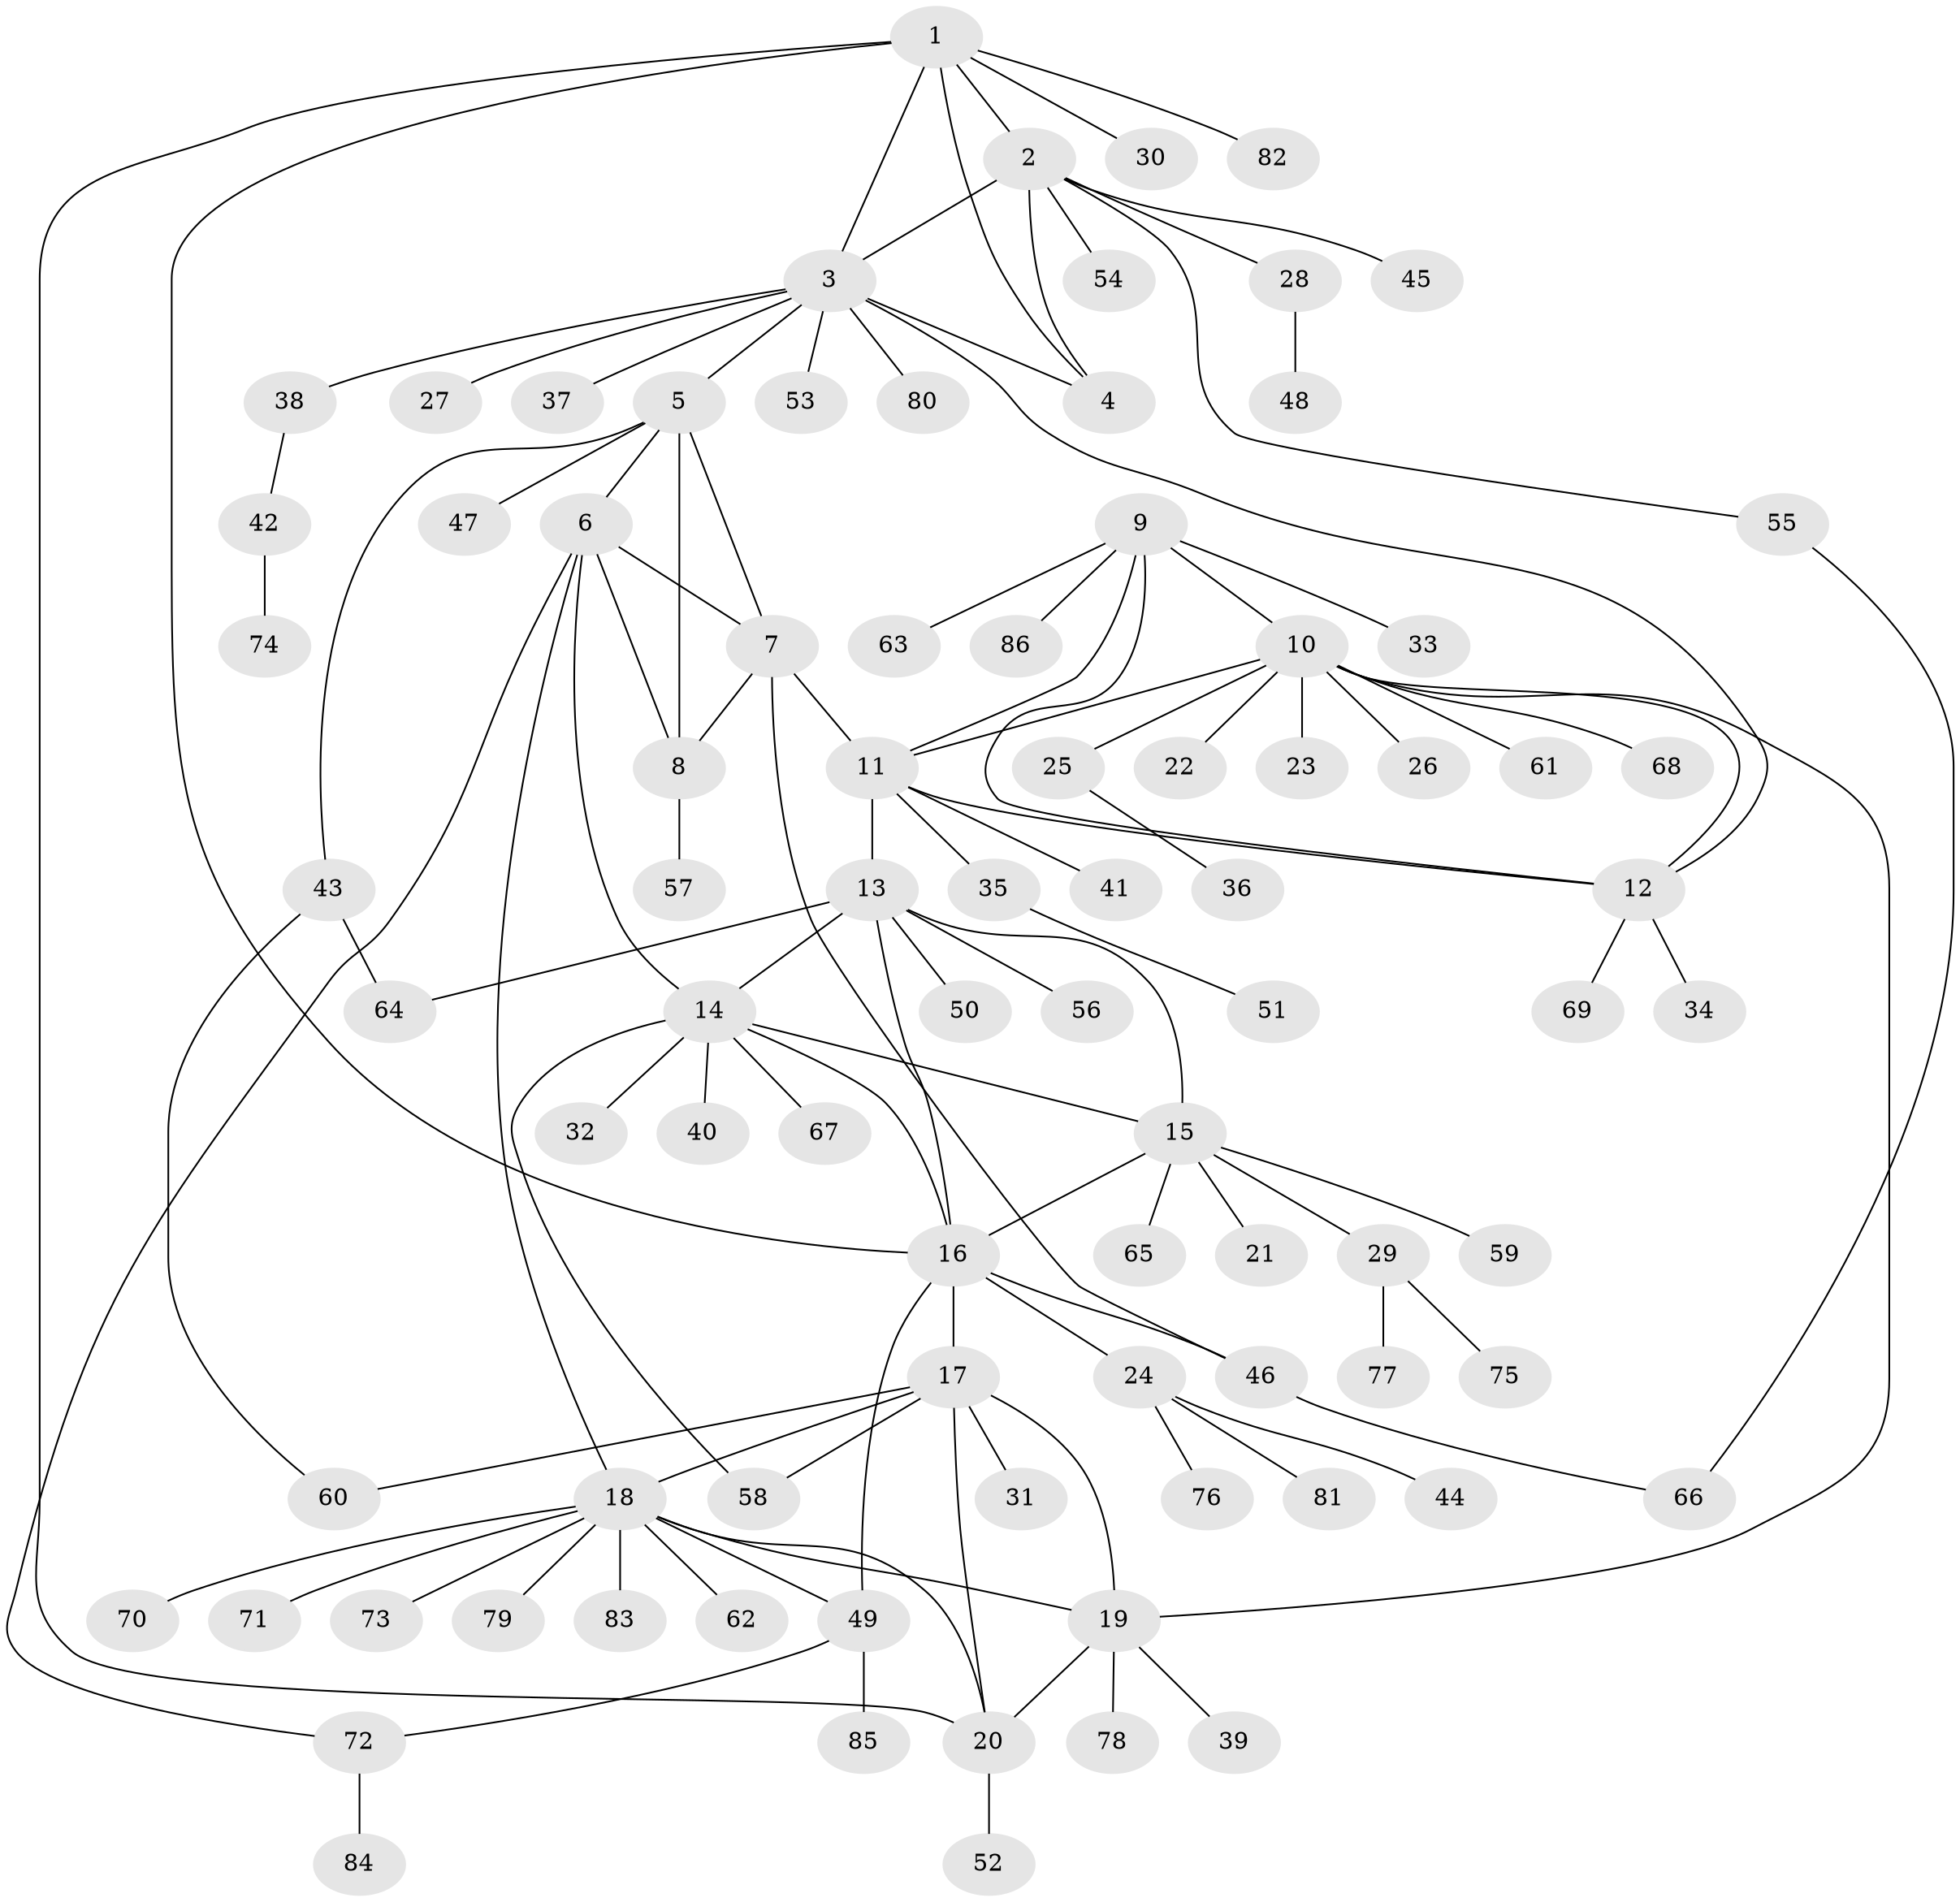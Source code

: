 // coarse degree distribution, {5: 0.19230769230769232, 4: 0.19230769230769232, 6: 0.11538461538461539, 3: 0.15384615384615385, 8: 0.038461538461538464, 1: 0.2692307692307692, 2: 0.038461538461538464}
// Generated by graph-tools (version 1.1) at 2025/52/03/04/25 22:52:27]
// undirected, 86 vertices, 113 edges
graph export_dot {
  node [color=gray90,style=filled];
  1;
  2;
  3;
  4;
  5;
  6;
  7;
  8;
  9;
  10;
  11;
  12;
  13;
  14;
  15;
  16;
  17;
  18;
  19;
  20;
  21;
  22;
  23;
  24;
  25;
  26;
  27;
  28;
  29;
  30;
  31;
  32;
  33;
  34;
  35;
  36;
  37;
  38;
  39;
  40;
  41;
  42;
  43;
  44;
  45;
  46;
  47;
  48;
  49;
  50;
  51;
  52;
  53;
  54;
  55;
  56;
  57;
  58;
  59;
  60;
  61;
  62;
  63;
  64;
  65;
  66;
  67;
  68;
  69;
  70;
  71;
  72;
  73;
  74;
  75;
  76;
  77;
  78;
  79;
  80;
  81;
  82;
  83;
  84;
  85;
  86;
  1 -- 2;
  1 -- 3;
  1 -- 4;
  1 -- 16;
  1 -- 20;
  1 -- 30;
  1 -- 82;
  2 -- 3;
  2 -- 4;
  2 -- 28;
  2 -- 45;
  2 -- 54;
  2 -- 55;
  3 -- 4;
  3 -- 5;
  3 -- 12;
  3 -- 27;
  3 -- 37;
  3 -- 38;
  3 -- 53;
  3 -- 80;
  5 -- 6;
  5 -- 7;
  5 -- 8;
  5 -- 43;
  5 -- 47;
  6 -- 7;
  6 -- 8;
  6 -- 14;
  6 -- 18;
  6 -- 72;
  7 -- 8;
  7 -- 11;
  7 -- 46;
  8 -- 57;
  9 -- 10;
  9 -- 11;
  9 -- 12;
  9 -- 33;
  9 -- 63;
  9 -- 86;
  10 -- 11;
  10 -- 12;
  10 -- 19;
  10 -- 22;
  10 -- 23;
  10 -- 25;
  10 -- 26;
  10 -- 61;
  10 -- 68;
  11 -- 12;
  11 -- 13;
  11 -- 35;
  11 -- 41;
  12 -- 34;
  12 -- 69;
  13 -- 14;
  13 -- 15;
  13 -- 16;
  13 -- 50;
  13 -- 56;
  13 -- 64;
  14 -- 15;
  14 -- 16;
  14 -- 32;
  14 -- 40;
  14 -- 58;
  14 -- 67;
  15 -- 16;
  15 -- 21;
  15 -- 29;
  15 -- 59;
  15 -- 65;
  16 -- 17;
  16 -- 24;
  16 -- 46;
  16 -- 49;
  17 -- 18;
  17 -- 19;
  17 -- 20;
  17 -- 31;
  17 -- 58;
  17 -- 60;
  18 -- 19;
  18 -- 20;
  18 -- 49;
  18 -- 62;
  18 -- 70;
  18 -- 71;
  18 -- 73;
  18 -- 79;
  18 -- 83;
  19 -- 20;
  19 -- 39;
  19 -- 78;
  20 -- 52;
  24 -- 44;
  24 -- 76;
  24 -- 81;
  25 -- 36;
  28 -- 48;
  29 -- 75;
  29 -- 77;
  35 -- 51;
  38 -- 42;
  42 -- 74;
  43 -- 60;
  43 -- 64;
  46 -- 66;
  49 -- 72;
  49 -- 85;
  55 -- 66;
  72 -- 84;
}
